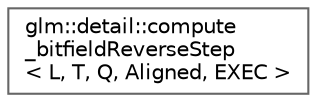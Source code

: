 digraph "Graphical Class Hierarchy"
{
 // LATEX_PDF_SIZE
  bgcolor="transparent";
  edge [fontname=Helvetica,fontsize=10,labelfontname=Helvetica,labelfontsize=10];
  node [fontname=Helvetica,fontsize=10,shape=box,height=0.2,width=0.4];
  rankdir="LR";
  Node0 [id="Node000000",label="glm::detail::compute\l_bitfieldReverseStep\l\< L, T, Q, Aligned, EXEC \>",height=0.2,width=0.4,color="grey40", fillcolor="white", style="filled",URL="$structglm_1_1detail_1_1compute__bitfield_reverse_step.html",tooltip=" "];
}
